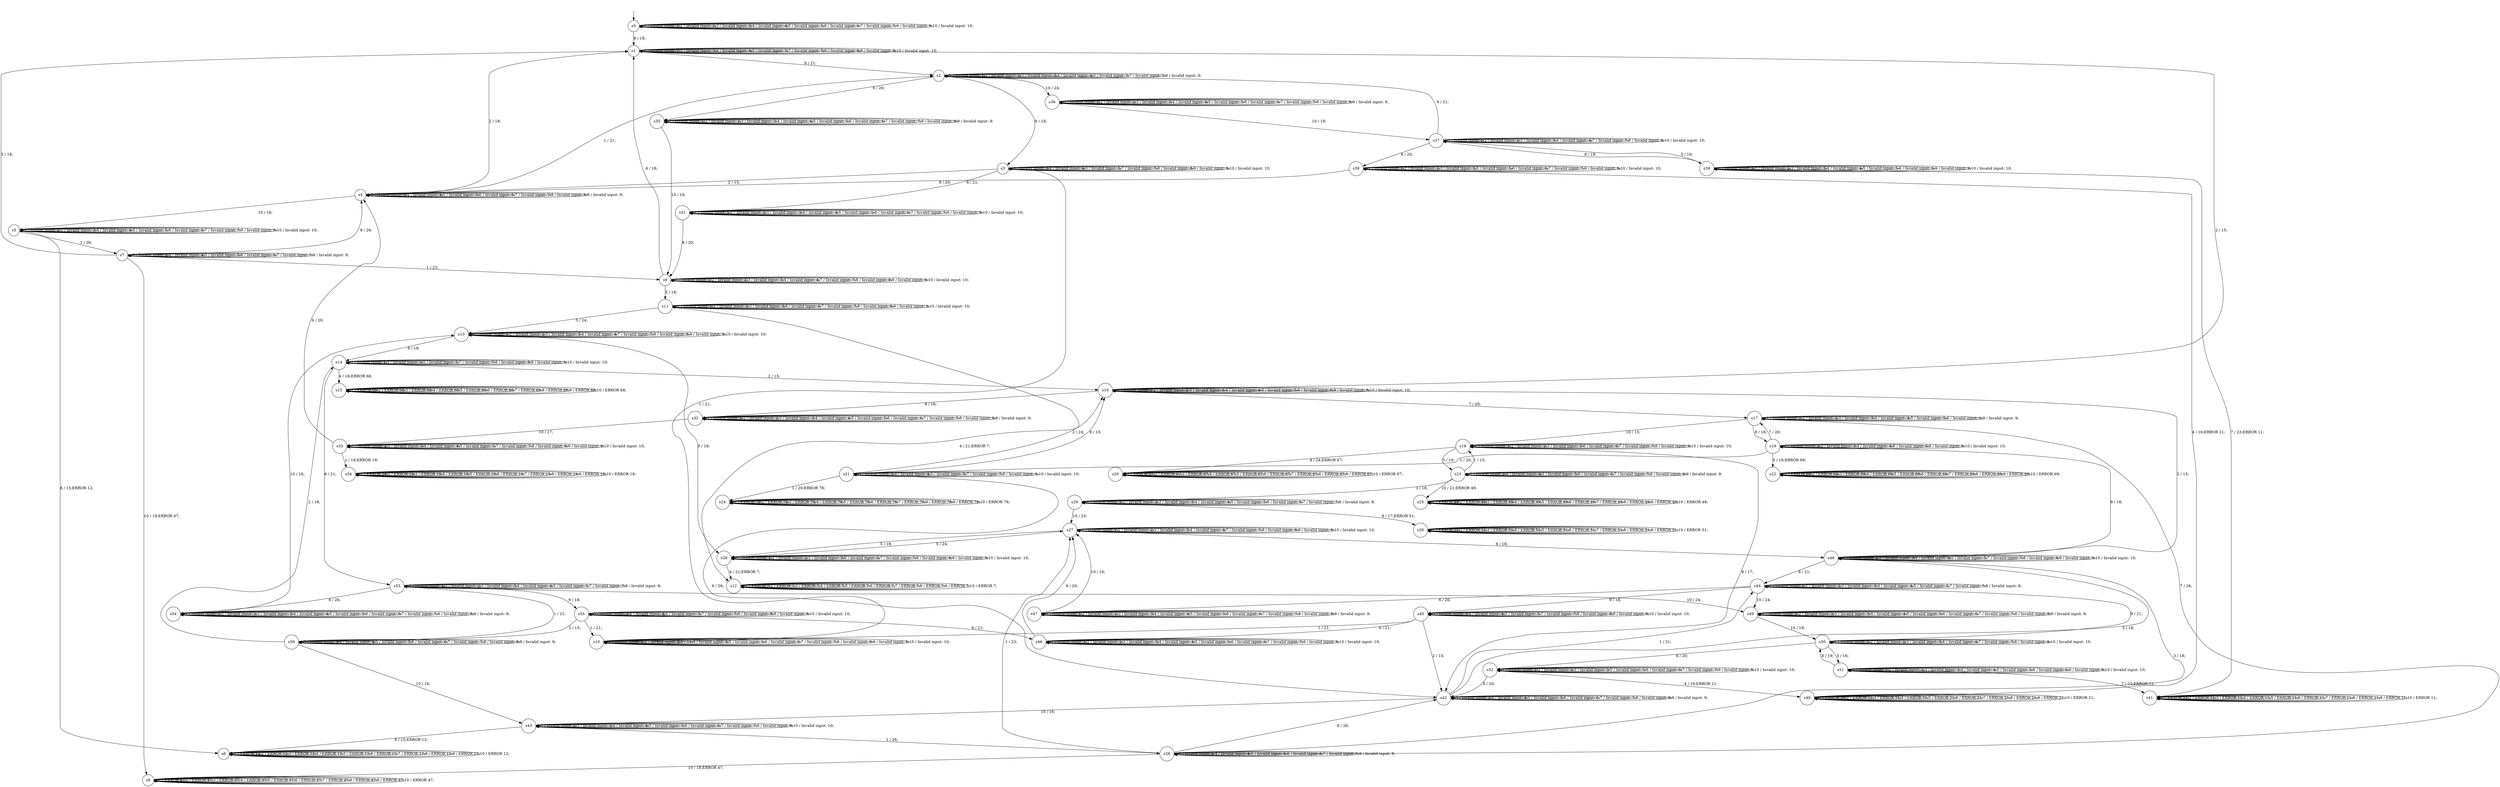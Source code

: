 digraph g {
__start0 [label="" shape="none"];

	s0 [shape="circle" label="s0"];
	s1 [shape="circle" label="s1"];
	s2 [shape="circle" label="s2"];
	s3 [shape="circle" label="s3"];
	s4 [shape="circle" label="s4"];
	s5 [shape="circle" label="s5"];
	s6 [shape="circle" label="s6"];
	s7 [shape="circle" label="s7"];
	s8 [shape="circle" label="s8"];
	s9 [shape="circle" label="s9"];
	s10 [shape="circle" label="s10"];
	s11 [shape="circle" label="s11"];
	s12 [shape="circle" label="s12"];
	s13 [shape="circle" label="s13"];
	s14 [shape="circle" label="s14"];
	s15 [shape="circle" label="s15"];
	s16 [shape="circle" label="s16"];
	s17 [shape="circle" label="s17"];
	s18 [shape="circle" label="s18"];
	s19 [shape="circle" label="s19"];
	s20 [shape="circle" label="s20"];
	s21 [shape="circle" label="s21"];
	s22 [shape="circle" label="s22"];
	s23 [shape="circle" label="s23"];
	s24 [shape="circle" label="s24"];
	s25 [shape="circle" label="s25"];
	s26 [shape="circle" label="s26"];
	s27 [shape="circle" label="s27"];
	s28 [shape="circle" label="s28"];
	s29 [shape="circle" label="s29"];
	s30 [shape="circle" label="s30"];
	s31 [shape="circle" label="s31"];
	s32 [shape="circle" label="s32"];
	s33 [shape="circle" label="s33"];
	s34 [shape="circle" label="s34"];
	s35 [shape="circle" label="s35"];
	s36 [shape="circle" label="s36"];
	s37 [shape="circle" label="s37"];
	s38 [shape="circle" label="s38"];
	s39 [shape="circle" label="s39"];
	s40 [shape="circle" label="s40"];
	s41 [shape="circle" label="s41"];
	s42 [shape="circle" label="s42"];
	s43 [shape="circle" label="s43"];
	s44 [shape="circle" label="s44"];
	s45 [shape="circle" label="s45"];
	s46 [shape="circle" label="s46"];
	s47 [shape="circle" label="s47"];
	s48 [shape="circle" label="s48"];
	s49 [shape="circle" label="s49"];
	s50 [shape="circle" label="s50"];
	s51 [shape="circle" label="s51"];
	s52 [shape="circle" label="s52"];
	s53 [shape="circle" label="s53"];
	s54 [shape="circle" label="s54"];
	s55 [shape="circle" label="s55"];
	s56 [shape="circle" label="s56"];
	s0 -> s0 [label="1 / Invalid input: 1;"];
	s0 -> s0 [label="2 / Invalid input: 2;"];
	s0 -> s0 [label="3 / Invalid input: 3;"];
	s0 -> s0 [label="4 / Invalid input: 4;"];
	s0 -> s0 [label="5 / Invalid input: 5;"];
	s0 -> s0 [label="6 / Invalid input: 6;"];
	s0 -> s0 [label="7 / Invalid input: 7;"];
	s0 -> s1 [label="8 / 18;"];
	s0 -> s0 [label="9 / Invalid input: 9;"];
	s0 -> s0 [label="10 / Invalid input: 10;"];
	s1 -> s1 [label="1 / Invalid input: 1;"];
	s1 -> s16 [label="2 / 15;"];
	s1 -> s1 [label="3 / Invalid input: 3;"];
	s1 -> s1 [label="4 / Invalid input: 4;"];
	s1 -> s1 [label="5 / Invalid input: 5;"];
	s1 -> s2 [label="6 / 21;"];
	s1 -> s1 [label="7 / Invalid input: 7;"];
	s1 -> s1 [label="8 / Invalid input: 8;"];
	s1 -> s1 [label="9 / Invalid input: 9;"];
	s1 -> s1 [label="10 / Invalid input: 10;"];
	s2 -> s2 [label="1 / Invalid input: 1;"];
	s2 -> s2 [label="2 / Invalid input: 2;"];
	s2 -> s2 [label="3 / Invalid input: 3;"];
	s2 -> s2 [label="4 / Invalid input: 4;"];
	s2 -> s2 [label="5 / Invalid input: 5;"];
	s2 -> s35 [label="6 / 26;"];
	s2 -> s2 [label="7 / Invalid input: 7;"];
	s2 -> s2 [label="8 / Invalid input: 8;"];
	s2 -> s3 [label="9 / 18;"];
	s2 -> s36 [label="10 / 24;"];
	s3 -> s10 [label="1 / 21;"];
	s3 -> s4 [label="2 / 15;"];
	s3 -> s3 [label="3 / Invalid input: 3;"];
	s3 -> s3 [label="4 / Invalid input: 4;"];
	s3 -> s3 [label="5 / Invalid input: 5;"];
	s3 -> s31 [label="6 / 21;"];
	s3 -> s3 [label="7 / Invalid input: 7;"];
	s3 -> s3 [label="8 / Invalid input: 8;"];
	s3 -> s3 [label="9 / Invalid input: 9;"];
	s3 -> s3 [label="10 / Invalid input: 10;"];
	s4 -> s2 [label="1 / 21;"];
	s4 -> s1 [label="2 / 18;"];
	s4 -> s4 [label="3 / Invalid input: 3;"];
	s4 -> s4 [label="4 / Invalid input: 4;"];
	s4 -> s4 [label="5 / Invalid input: 5;"];
	s4 -> s4 [label="6 / Invalid input: 6;"];
	s4 -> s4 [label="7 / Invalid input: 7;"];
	s4 -> s4 [label="8 / Invalid input: 8;"];
	s4 -> s4 [label="9 / Invalid input: 9;"];
	s4 -> s5 [label="10 / 16;"];
	s5 -> s7 [label="1 / 26;"];
	s5 -> s5 [label="2 / Invalid input: 2;"];
	s5 -> s5 [label="3 / Invalid input: 3;"];
	s5 -> s5 [label="4 / Invalid input: 4;"];
	s5 -> s5 [label="5 / Invalid input: 5;"];
	s5 -> s5 [label="6 / Invalid input: 6;"];
	s5 -> s5 [label="7 / Invalid input: 7;"];
	s5 -> s6 [label="8 / 15;ERROR 12;"];
	s5 -> s5 [label="9 / Invalid input: 9;"];
	s5 -> s5 [label="10 / Invalid input: 10;"];
	s6 -> s6 [label="1 / ERROR 12;"];
	s6 -> s6 [label="2 / ERROR 12;"];
	s6 -> s6 [label="3 / ERROR 12;"];
	s6 -> s6 [label="4 / ERROR 12;"];
	s6 -> s6 [label="5 / ERROR 12;"];
	s6 -> s6 [label="6 / ERROR 12;"];
	s6 -> s6 [label="7 / ERROR 12;"];
	s6 -> s6 [label="8 / ERROR 12;"];
	s6 -> s6 [label="9 / ERROR 12;"];
	s6 -> s6 [label="10 / ERROR 12;"];
	s7 -> s9 [label="1 / 23;"];
	s7 -> s7 [label="2 / Invalid input: 2;"];
	s7 -> s1 [label="3 / 18;"];
	s7 -> s7 [label="4 / Invalid input: 4;"];
	s7 -> s7 [label="5 / Invalid input: 5;"];
	s7 -> s7 [label="6 / Invalid input: 6;"];
	s7 -> s7 [label="7 / Invalid input: 7;"];
	s7 -> s4 [label="8 / 26;"];
	s7 -> s7 [label="9 / Invalid input: 9;"];
	s7 -> s8 [label="10 / 18;ERROR 47;"];
	s8 -> s8 [label="1 / ERROR 47;"];
	s8 -> s8 [label="2 / ERROR 47;"];
	s8 -> s8 [label="3 / ERROR 47;"];
	s8 -> s8 [label="4 / ERROR 47;"];
	s8 -> s8 [label="5 / ERROR 47;"];
	s8 -> s8 [label="6 / ERROR 47;"];
	s8 -> s8 [label="7 / ERROR 47;"];
	s8 -> s8 [label="8 / ERROR 47;"];
	s8 -> s8 [label="9 / ERROR 47;"];
	s8 -> s8 [label="10 / ERROR 47;"];
	s9 -> s9 [label="1 / Invalid input: 1;"];
	s9 -> s9 [label="2 / Invalid input: 2;"];
	s9 -> s9 [label="3 / Invalid input: 3;"];
	s9 -> s9 [label="4 / Invalid input: 4;"];
	s9 -> s11 [label="5 / 18;"];
	s9 -> s1 [label="6 / 18;"];
	s9 -> s9 [label="7 / Invalid input: 7;"];
	s9 -> s9 [label="8 / Invalid input: 8;"];
	s9 -> s9 [label="9 / Invalid input: 9;"];
	s9 -> s9 [label="10 / Invalid input: 10;"];
	s10 -> s10 [label="1 / Invalid input: 1;"];
	s10 -> s10 [label="2 / Invalid input: 2;"];
	s10 -> s10 [label="3 / 21;"];
	s10 -> s10 [label="4 / Invalid input: 4;"];
	s10 -> s10 [label="5 / Invalid input: 5;"];
	s10 -> s10 [label="6 / Invalid input: 6;"];
	s10 -> s10 [label="7 / Invalid input: 7;"];
	s10 -> s10 [label="8 / Invalid input: 8;"];
	s10 -> s10 [label="9 / Invalid input: 9;"];
	s10 -> s10 [label="10 / Invalid input: 10;"];
	s11 -> s11 [label="1 / Invalid input: 1;"];
	s11 -> s11 [label="2 / Invalid input: 2;"];
	s11 -> s11 [label="3 / Invalid input: 3;"];
	s11 -> s12 [label="4 / 21;ERROR 7;"];
	s11 -> s13 [label="5 / 24;"];
	s11 -> s11 [label="6 / Invalid input: 6;"];
	s11 -> s11 [label="7 / Invalid input: 7;"];
	s11 -> s11 [label="8 / Invalid input: 8;"];
	s11 -> s11 [label="9 / Invalid input: 9;"];
	s11 -> s11 [label="10 / Invalid input: 10;"];
	s12 -> s12 [label="1 / ERROR 7;"];
	s12 -> s12 [label="2 / ERROR 7;"];
	s12 -> s12 [label="3 / ERROR 7;"];
	s12 -> s12 [label="4 / ERROR 7;"];
	s12 -> s12 [label="5 / ERROR 7;"];
	s12 -> s12 [label="6 / ERROR 7;"];
	s12 -> s12 [label="7 / ERROR 7;"];
	s12 -> s12 [label="8 / ERROR 7;"];
	s12 -> s12 [label="9 / ERROR 7;"];
	s12 -> s12 [label="10 / ERROR 7;"];
	s13 -> s13 [label="1 / Invalid input: 1;"];
	s13 -> s13 [label="2 / Invalid input: 2;"];
	s13 -> s13 [label="3 / Invalid input: 3;"];
	s13 -> s13 [label="4 / Invalid input: 4;"];
	s13 -> s28 [label="5 / 18;"];
	s13 -> s14 [label="6 / 18;"];
	s13 -> s13 [label="7 / Invalid input: 7;"];
	s13 -> s13 [label="8 / Invalid input: 8;"];
	s13 -> s13 [label="9 / Invalid input: 9;"];
	s13 -> s13 [label="10 / Invalid input: 10;"];
	s14 -> s14 [label="1 / Invalid input: 1;"];
	s14 -> s16 [label="2 / 15;"];
	s14 -> s14 [label="3 / Invalid input: 3;"];
	s14 -> s15 [label="4 / 16;ERROR 68;"];
	s14 -> s14 [label="5 / Invalid input: 5;"];
	s14 -> s53 [label="6 / 21;"];
	s14 -> s14 [label="7 / Invalid input: 7;"];
	s14 -> s14 [label="8 / Invalid input: 8;"];
	s14 -> s14 [label="9 / Invalid input: 9;"];
	s14 -> s14 [label="10 / Invalid input: 10;"];
	s15 -> s15 [label="1 / ERROR 68;"];
	s15 -> s15 [label="2 / ERROR 68;"];
	s15 -> s15 [label="3 / ERROR 68;"];
	s15 -> s15 [label="4 / ERROR 68;"];
	s15 -> s15 [label="5 / ERROR 68;"];
	s15 -> s15 [label="6 / ERROR 68;"];
	s15 -> s15 [label="7 / ERROR 68;"];
	s15 -> s15 [label="8 / ERROR 68;"];
	s15 -> s15 [label="9 / ERROR 68;"];
	s15 -> s15 [label="10 / ERROR 68;"];
	s16 -> s16 [label="1 / Invalid input: 1;"];
	s16 -> s16 [label="2 / Invalid input: 2;"];
	s16 -> s16 [label="3 / Invalid input: 3;"];
	s16 -> s16 [label="4 / Invalid input: 4;"];
	s16 -> s16 [label="5 / Invalid input: 5;"];
	s16 -> s16 [label="6 / Invalid input: 6;"];
	s16 -> s17 [label="7 / 20;"];
	s16 -> s16 [label="8 / Invalid input: 8;"];
	s16 -> s32 [label="9 / 16;"];
	s16 -> s16 [label="10 / Invalid input: 10;"];
	s17 -> s17 [label="1 / Invalid input: 1;"];
	s17 -> s17 [label="2 / Invalid input: 2;"];
	s17 -> s17 [label="3 / Invalid input: 3;"];
	s17 -> s17 [label="4 / Invalid input: 4;"];
	s17 -> s17 [label="5 / Invalid input: 5;"];
	s17 -> s17 [label="6 / Invalid input: 6;"];
	s17 -> s26 [label="7 / 26;"];
	s17 -> s19 [label="8 / 18;"];
	s17 -> s17 [label="9 / Invalid input: 9;"];
	s17 -> s18 [label="10 / 15;"];
	s18 -> s18 [label="1 / Invalid input: 1;"];
	s18 -> s18 [label="2 / Invalid input: 2;"];
	s18 -> s18 [label="3 / Invalid input: 3;"];
	s18 -> s20 [label="4 / 24;ERROR 67;"];
	s18 -> s23 [label="5 / 19;"];
	s18 -> s18 [label="6 / Invalid input: 6;"];
	s18 -> s18 [label="7 / Invalid input: 7;"];
	s18 -> s42 [label="8 / 17;"];
	s18 -> s18 [label="9 / Invalid input: 9;"];
	s18 -> s18 [label="10 / Invalid input: 10;"];
	s19 -> s21 [label="1 / 20;"];
	s19 -> s19 [label="2 / Invalid input: 2;"];
	s19 -> s19 [label="3 / Invalid input: 3;"];
	s19 -> s19 [label="4 / Invalid input: 4;"];
	s19 -> s22 [label="5 / 16;ERROR 69;"];
	s19 -> s19 [label="6 / Invalid input: 6;"];
	s19 -> s17 [label="7 / 20;"];
	s19 -> s19 [label="8 / Invalid input: 8;"];
	s19 -> s48 [label="9 / 18;"];
	s19 -> s19 [label="10 / Invalid input: 10;"];
	s20 -> s20 [label="1 / ERROR 67;"];
	s20 -> s20 [label="2 / ERROR 67;"];
	s20 -> s20 [label="3 / ERROR 67;"];
	s20 -> s20 [label="4 / ERROR 67;"];
	s20 -> s20 [label="5 / ERROR 67;"];
	s20 -> s20 [label="6 / ERROR 67;"];
	s20 -> s20 [label="7 / ERROR 67;"];
	s20 -> s20 [label="8 / ERROR 67;"];
	s20 -> s20 [label="9 / ERROR 67;"];
	s20 -> s20 [label="10 / ERROR 67;"];
	s21 -> s24 [label="1 / 20;ERROR 78;"];
	s21 -> s16 [label="2 / 24;"];
	s21 -> s21 [label="3 / Invalid input: 3;"];
	s21 -> s21 [label="4 / Invalid input: 4;"];
	s21 -> s21 [label="5 / Invalid input: 5;"];
	s21 -> s42 [label="6 / 26;"];
	s21 -> s21 [label="7 / Invalid input: 7;"];
	s21 -> s16 [label="8 / 15;"];
	s21 -> s21 [label="9 / Invalid input: 9;"];
	s21 -> s21 [label="10 / Invalid input: 10;"];
	s22 -> s22 [label="1 / ERROR 69;"];
	s22 -> s22 [label="2 / ERROR 69;"];
	s22 -> s22 [label="3 / ERROR 69;"];
	s22 -> s22 [label="4 / ERROR 69;"];
	s22 -> s22 [label="5 / ERROR 69;"];
	s22 -> s22 [label="6 / ERROR 69;"];
	s22 -> s22 [label="7 / ERROR 69;"];
	s22 -> s22 [label="8 / ERROR 69;"];
	s22 -> s22 [label="9 / ERROR 69;"];
	s22 -> s22 [label="10 / ERROR 69;"];
	s23 -> s18 [label="1 / 15;"];
	s23 -> s23 [label="2 / Invalid input: 2;"];
	s23 -> s29 [label="3 / 18;"];
	s23 -> s23 [label="4 / Invalid input: 4;"];
	s23 -> s23 [label="5 / Invalid input: 5;"];
	s23 -> s23 [label="6 / Invalid input: 6;"];
	s23 -> s23 [label="7 / Invalid input: 7;"];
	s23 -> s23 [label="8 / Invalid input: 8;"];
	s23 -> s23 [label="9 / Invalid input: 9;"];
	s23 -> s25 [label="10 / 21;ERROR 49;"];
	s24 -> s24 [label="1 / ERROR 78;"];
	s24 -> s24 [label="2 / ERROR 78;"];
	s24 -> s24 [label="3 / ERROR 78;"];
	s24 -> s24 [label="4 / ERROR 78;"];
	s24 -> s24 [label="5 / ERROR 78;"];
	s24 -> s24 [label="6 / ERROR 78;"];
	s24 -> s24 [label="7 / ERROR 78;"];
	s24 -> s24 [label="8 / ERROR 78;"];
	s24 -> s24 [label="9 / ERROR 78;"];
	s24 -> s24 [label="10 / ERROR 78;"];
	s25 -> s25 [label="1 / ERROR 49;"];
	s25 -> s25 [label="2 / ERROR 49;"];
	s25 -> s25 [label="3 / ERROR 49;"];
	s25 -> s25 [label="4 / ERROR 49;"];
	s25 -> s25 [label="5 / ERROR 49;"];
	s25 -> s25 [label="6 / ERROR 49;"];
	s25 -> s25 [label="7 / ERROR 49;"];
	s25 -> s25 [label="8 / ERROR 49;"];
	s25 -> s25 [label="9 / ERROR 49;"];
	s25 -> s25 [label="10 / ERROR 49;"];
	s26 -> s27 [label="1 / 23;"];
	s26 -> s26 [label="2 / Invalid input: 2;"];
	s26 -> s48 [label="3 / 18;"];
	s26 -> s26 [label="4 / Invalid input: 4;"];
	s26 -> s26 [label="5 / Invalid input: 5;"];
	s26 -> s26 [label="6 / Invalid input: 6;"];
	s26 -> s26 [label="7 / Invalid input: 7;"];
	s26 -> s42 [label="8 / 26;"];
	s26 -> s26 [label="9 / Invalid input: 9;"];
	s26 -> s8 [label="10 / 18;ERROR 47;"];
	s27 -> s27 [label="1 / Invalid input: 1;"];
	s27 -> s27 [label="2 / Invalid input: 2;"];
	s27 -> s27 [label="3 / Invalid input: 3;"];
	s27 -> s27 [label="4 / Invalid input: 4;"];
	s27 -> s28 [label="5 / 18;"];
	s27 -> s48 [label="6 / 18;"];
	s27 -> s27 [label="7 / Invalid input: 7;"];
	s27 -> s27 [label="8 / Invalid input: 8;"];
	s27 -> s27 [label="9 / Invalid input: 9;"];
	s27 -> s27 [label="10 / Invalid input: 10;"];
	s28 -> s28 [label="1 / Invalid input: 1;"];
	s28 -> s28 [label="2 / Invalid input: 2;"];
	s28 -> s28 [label="3 / Invalid input: 3;"];
	s28 -> s12 [label="4 / 21;ERROR 7;"];
	s28 -> s27 [label="5 / 24;"];
	s28 -> s28 [label="6 / Invalid input: 6;"];
	s28 -> s28 [label="7 / Invalid input: 7;"];
	s28 -> s28 [label="8 / Invalid input: 8;"];
	s28 -> s28 [label="9 / Invalid input: 9;"];
	s28 -> s28 [label="10 / Invalid input: 10;"];
	s29 -> s29 [label="1 / Invalid input: 1;"];
	s29 -> s29 [label="2 / Invalid input: 2;"];
	s29 -> s29 [label="3 / Invalid input: 3;"];
	s29 -> s29 [label="4 / Invalid input: 4;"];
	s29 -> s29 [label="5 / Invalid input: 5;"];
	s29 -> s29 [label="6 / Invalid input: 6;"];
	s29 -> s29 [label="7 / Invalid input: 7;"];
	s29 -> s29 [label="8 / Invalid input: 8;"];
	s29 -> s30 [label="9 / 17;ERROR 51;"];
	s29 -> s27 [label="10 / 23;"];
	s30 -> s30 [label="1 / ERROR 51;"];
	s30 -> s30 [label="2 / ERROR 51;"];
	s30 -> s30 [label="3 / ERROR 51;"];
	s30 -> s30 [label="4 / ERROR 51;"];
	s30 -> s30 [label="5 / ERROR 51;"];
	s30 -> s30 [label="6 / ERROR 51;"];
	s30 -> s30 [label="7 / ERROR 51;"];
	s30 -> s30 [label="8 / ERROR 51;"];
	s30 -> s30 [label="9 / ERROR 51;"];
	s30 -> s30 [label="10 / ERROR 51;"];
	s31 -> s31 [label="1 / Invalid input: 1;"];
	s31 -> s31 [label="2 / Invalid input: 2;"];
	s31 -> s31 [label="3 / Invalid input: 3;"];
	s31 -> s31 [label="4 / Invalid input: 4;"];
	s31 -> s31 [label="5 / Invalid input: 5;"];
	s31 -> s31 [label="6 / Invalid input: 6;"];
	s31 -> s31 [label="7 / Invalid input: 7;"];
	s31 -> s9 [label="8 / 20;"];
	s31 -> s31 [label="9 / Invalid input: 9;"];
	s31 -> s31 [label="10 / Invalid input: 10;"];
	s32 -> s32 [label="1 / Invalid input: 1;"];
	s32 -> s32 [label="2 / Invalid input: 2;"];
	s32 -> s32 [label="3 / Invalid input: 3;"];
	s32 -> s32 [label="4 / Invalid input: 4;"];
	s32 -> s32 [label="5 / Invalid input: 5;"];
	s32 -> s32 [label="6 / Invalid input: 6;"];
	s32 -> s32 [label="7 / Invalid input: 7;"];
	s32 -> s32 [label="8 / Invalid input: 8;"];
	s32 -> s32 [label="9 / Invalid input: 9;"];
	s32 -> s33 [label="10 / 17;"];
	s33 -> s34 [label="1 / 18;ERROR 19;"];
	s33 -> s33 [label="2 / Invalid input: 2;"];
	s33 -> s33 [label="3 / Invalid input: 3;"];
	s33 -> s33 [label="4 / Invalid input: 4;"];
	s33 -> s33 [label="5 / Invalid input: 5;"];
	s33 -> s4 [label="6 / 20;"];
	s33 -> s33 [label="7 / Invalid input: 7;"];
	s33 -> s33 [label="8 / Invalid input: 8;"];
	s33 -> s33 [label="9 / Invalid input: 9;"];
	s33 -> s33 [label="10 / Invalid input: 10;"];
	s34 -> s34 [label="1 / ERROR 19;"];
	s34 -> s34 [label="2 / ERROR 19;"];
	s34 -> s34 [label="3 / ERROR 19;"];
	s34 -> s34 [label="4 / ERROR 19;"];
	s34 -> s34 [label="5 / ERROR 19;"];
	s34 -> s34 [label="6 / ERROR 19;"];
	s34 -> s34 [label="7 / ERROR 19;"];
	s34 -> s34 [label="8 / ERROR 19;"];
	s34 -> s34 [label="9 / ERROR 19;"];
	s34 -> s34 [label="10 / ERROR 19;"];
	s35 -> s35 [label="1 / Invalid input: 1;"];
	s35 -> s35 [label="2 / Invalid input: 2;"];
	s35 -> s35 [label="3 / Invalid input: 3;"];
	s35 -> s35 [label="4 / Invalid input: 4;"];
	s35 -> s35 [label="5 / Invalid input: 5;"];
	s35 -> s35 [label="6 / Invalid input: 6;"];
	s35 -> s35 [label="7 / Invalid input: 7;"];
	s35 -> s35 [label="8 / Invalid input: 8;"];
	s35 -> s35 [label="9 / Invalid input: 9;"];
	s35 -> s9 [label="10 / 16;"];
	s36 -> s36 [label="1 / Invalid input: 1;"];
	s36 -> s36 [label="2 / Invalid input: 2;"];
	s36 -> s36 [label="3 / Invalid input: 3;"];
	s36 -> s36 [label="4 / Invalid input: 4;"];
	s36 -> s36 [label="5 / Invalid input: 5;"];
	s36 -> s36 [label="6 / Invalid input: 6;"];
	s36 -> s36 [label="7 / Invalid input: 7;"];
	s36 -> s36 [label="8 / Invalid input: 8;"];
	s36 -> s36 [label="9 / Invalid input: 9;"];
	s36 -> s37 [label="10 / 19;"];
	s37 -> s37 [label="1 / Invalid input: 1;"];
	s37 -> s37 [label="2 / Invalid input: 2;"];
	s37 -> s37 [label="3 / Invalid input: 3;"];
	s37 -> s37 [label="4 / Invalid input: 4;"];
	s37 -> s39 [label="5 / 16;"];
	s37 -> s38 [label="6 / 20;"];
	s37 -> s37 [label="7 / Invalid input: 7;"];
	s37 -> s37 [label="8 / Invalid input: 8;"];
	s37 -> s2 [label="9 / 21;"];
	s37 -> s37 [label="10 / Invalid input: 10;"];
	s38 -> s38 [label="1 / Invalid input: 1;"];
	s38 -> s38 [label="2 / Invalid input: 2;"];
	s38 -> s38 [label="3 / Invalid input: 3;"];
	s38 -> s40 [label="4 / 16;ERROR 21;"];
	s38 -> s38 [label="5 / Invalid input: 5;"];
	s38 -> s38 [label="6 / Invalid input: 6;"];
	s38 -> s38 [label="7 / Invalid input: 7;"];
	s38 -> s4 [label="8 / 20;"];
	s38 -> s38 [label="9 / Invalid input: 9;"];
	s38 -> s38 [label="10 / Invalid input: 10;"];
	s39 -> s39 [label="1 / Invalid input: 1;"];
	s39 -> s39 [label="2 / Invalid input: 2;"];
	s39 -> s39 [label="3 / Invalid input: 3;"];
	s39 -> s39 [label="4 / Invalid input: 4;"];
	s39 -> s39 [label="5 / Invalid input: 5;"];
	s39 -> s39 [label="6 / Invalid input: 6;"];
	s39 -> s41 [label="7 / 23;ERROR 11;"];
	s39 -> s37 [label="8 / 19;"];
	s39 -> s39 [label="9 / Invalid input: 9;"];
	s39 -> s39 [label="10 / Invalid input: 10;"];
	s40 -> s40 [label="1 / ERROR 21;"];
	s40 -> s40 [label="2 / ERROR 21;"];
	s40 -> s40 [label="3 / ERROR 21;"];
	s40 -> s40 [label="4 / ERROR 21;"];
	s40 -> s40 [label="5 / ERROR 21;"];
	s40 -> s40 [label="6 / ERROR 21;"];
	s40 -> s40 [label="7 / ERROR 21;"];
	s40 -> s40 [label="8 / ERROR 21;"];
	s40 -> s40 [label="9 / ERROR 21;"];
	s40 -> s40 [label="10 / ERROR 21;"];
	s41 -> s41 [label="1 / ERROR 11;"];
	s41 -> s41 [label="2 / ERROR 11;"];
	s41 -> s41 [label="3 / ERROR 11;"];
	s41 -> s41 [label="4 / ERROR 11;"];
	s41 -> s41 [label="5 / ERROR 11;"];
	s41 -> s41 [label="6 / ERROR 11;"];
	s41 -> s41 [label="7 / ERROR 11;"];
	s41 -> s41 [label="8 / ERROR 11;"];
	s41 -> s41 [label="9 / ERROR 11;"];
	s41 -> s41 [label="10 / ERROR 11;"];
	s42 -> s44 [label="1 / 21;"];
	s42 -> s48 [label="2 / 18;"];
	s42 -> s42 [label="3 / Invalid input: 3;"];
	s42 -> s42 [label="4 / Invalid input: 4;"];
	s42 -> s42 [label="5 / Invalid input: 5;"];
	s42 -> s42 [label="6 / Invalid input: 6;"];
	s42 -> s42 [label="7 / Invalid input: 7;"];
	s42 -> s42 [label="8 / Invalid input: 8;"];
	s42 -> s42 [label="9 / Invalid input: 9;"];
	s42 -> s43 [label="10 / 16;"];
	s43 -> s26 [label="1 / 26;"];
	s43 -> s43 [label="2 / Invalid input: 2;"];
	s43 -> s43 [label="3 / Invalid input: 3;"];
	s43 -> s43 [label="4 / Invalid input: 4;"];
	s43 -> s43 [label="5 / Invalid input: 5;"];
	s43 -> s43 [label="6 / Invalid input: 6;"];
	s43 -> s43 [label="7 / Invalid input: 7;"];
	s43 -> s6 [label="8 / 15;ERROR 12;"];
	s43 -> s43 [label="9 / Invalid input: 9;"];
	s43 -> s43 [label="10 / Invalid input: 10;"];
	s44 -> s44 [label="1 / Invalid input: 1;"];
	s44 -> s44 [label="2 / Invalid input: 2;"];
	s44 -> s44 [label="3 / Invalid input: 3;"];
	s44 -> s44 [label="4 / Invalid input: 4;"];
	s44 -> s44 [label="5 / Invalid input: 5;"];
	s44 -> s47 [label="6 / 26;"];
	s44 -> s44 [label="7 / Invalid input: 7;"];
	s44 -> s44 [label="8 / Invalid input: 8;"];
	s44 -> s45 [label="9 / 18;"];
	s44 -> s49 [label="10 / 24;"];
	s45 -> s10 [label="1 / 21;"];
	s45 -> s42 [label="2 / 15;"];
	s45 -> s45 [label="3 / Invalid input: 3;"];
	s45 -> s45 [label="4 / Invalid input: 4;"];
	s45 -> s45 [label="5 / Invalid input: 5;"];
	s45 -> s46 [label="6 / 21;"];
	s45 -> s45 [label="7 / Invalid input: 7;"];
	s45 -> s45 [label="8 / Invalid input: 8;"];
	s45 -> s45 [label="9 / Invalid input: 9;"];
	s45 -> s45 [label="10 / Invalid input: 10;"];
	s46 -> s46 [label="1 / Invalid input: 1;"];
	s46 -> s46 [label="2 / Invalid input: 2;"];
	s46 -> s46 [label="3 / Invalid input: 3;"];
	s46 -> s46 [label="4 / Invalid input: 4;"];
	s46 -> s46 [label="5 / Invalid input: 5;"];
	s46 -> s46 [label="6 / Invalid input: 6;"];
	s46 -> s46 [label="7 / Invalid input: 7;"];
	s46 -> s27 [label="8 / 20;"];
	s46 -> s46 [label="9 / Invalid input: 9;"];
	s46 -> s46 [label="10 / Invalid input: 10;"];
	s47 -> s47 [label="1 / Invalid input: 1;"];
	s47 -> s47 [label="2 / Invalid input: 2;"];
	s47 -> s47 [label="3 / Invalid input: 3;"];
	s47 -> s47 [label="4 / Invalid input: 4;"];
	s47 -> s47 [label="5 / Invalid input: 5;"];
	s47 -> s47 [label="6 / Invalid input: 6;"];
	s47 -> s47 [label="7 / Invalid input: 7;"];
	s47 -> s47 [label="8 / Invalid input: 8;"];
	s47 -> s47 [label="9 / Invalid input: 9;"];
	s47 -> s27 [label="10 / 16;"];
	s48 -> s48 [label="1 / Invalid input: 1;"];
	s48 -> s16 [label="2 / 15;"];
	s48 -> s48 [label="3 / Invalid input: 3;"];
	s48 -> s48 [label="4 / Invalid input: 4;"];
	s48 -> s48 [label="5 / Invalid input: 5;"];
	s48 -> s44 [label="6 / 21;"];
	s48 -> s48 [label="7 / Invalid input: 7;"];
	s48 -> s48 [label="8 / Invalid input: 8;"];
	s48 -> s48 [label="9 / Invalid input: 9;"];
	s48 -> s48 [label="10 / Invalid input: 10;"];
	s49 -> s49 [label="1 / Invalid input: 1;"];
	s49 -> s49 [label="2 / Invalid input: 2;"];
	s49 -> s49 [label="3 / Invalid input: 3;"];
	s49 -> s49 [label="4 / Invalid input: 4;"];
	s49 -> s49 [label="5 / Invalid input: 5;"];
	s49 -> s49 [label="6 / Invalid input: 6;"];
	s49 -> s49 [label="7 / Invalid input: 7;"];
	s49 -> s49 [label="8 / Invalid input: 8;"];
	s49 -> s49 [label="9 / Invalid input: 9;"];
	s49 -> s50 [label="10 / 19;"];
	s50 -> s50 [label="1 / Invalid input: 1;"];
	s50 -> s50 [label="2 / Invalid input: 2;"];
	s50 -> s50 [label="3 / Invalid input: 3;"];
	s50 -> s50 [label="4 / Invalid input: 4;"];
	s50 -> s51 [label="5 / 16;"];
	s50 -> s52 [label="6 / 20;"];
	s50 -> s50 [label="7 / Invalid input: 7;"];
	s50 -> s50 [label="8 / Invalid input: 8;"];
	s50 -> s44 [label="9 / 21;"];
	s50 -> s50 [label="10 / Invalid input: 10;"];
	s51 -> s51 [label="1 / Invalid input: 1;"];
	s51 -> s51 [label="2 / Invalid input: 2;"];
	s51 -> s51 [label="3 / Invalid input: 3;"];
	s51 -> s51 [label="4 / Invalid input: 4;"];
	s51 -> s51 [label="5 / Invalid input: 5;"];
	s51 -> s51 [label="6 / Invalid input: 6;"];
	s51 -> s41 [label="7 / 23;ERROR 11;"];
	s51 -> s50 [label="8 / 19;"];
	s51 -> s51 [label="9 / Invalid input: 9;"];
	s51 -> s51 [label="10 / Invalid input: 10;"];
	s52 -> s52 [label="1 / Invalid input: 1;"];
	s52 -> s52 [label="2 / Invalid input: 2;"];
	s52 -> s52 [label="3 / Invalid input: 3;"];
	s52 -> s40 [label="4 / 16;ERROR 21;"];
	s52 -> s52 [label="5 / Invalid input: 5;"];
	s52 -> s52 [label="6 / Invalid input: 6;"];
	s52 -> s52 [label="7 / Invalid input: 7;"];
	s52 -> s42 [label="8 / 20;"];
	s52 -> s52 [label="9 / Invalid input: 9;"];
	s52 -> s52 [label="10 / Invalid input: 10;"];
	s53 -> s53 [label="1 / Invalid input: 1;"];
	s53 -> s53 [label="2 / Invalid input: 2;"];
	s53 -> s53 [label="3 / Invalid input: 3;"];
	s53 -> s53 [label="4 / Invalid input: 4;"];
	s53 -> s53 [label="5 / Invalid input: 5;"];
	s53 -> s54 [label="6 / 26;"];
	s53 -> s53 [label="7 / Invalid input: 7;"];
	s53 -> s53 [label="8 / Invalid input: 8;"];
	s53 -> s55 [label="9 / 18;"];
	s53 -> s49 [label="10 / 24;"];
	s54 -> s54 [label="1 / Invalid input: 1;"];
	s54 -> s54 [label="2 / Invalid input: 2;"];
	s54 -> s54 [label="3 / Invalid input: 3;"];
	s54 -> s54 [label="4 / Invalid input: 4;"];
	s54 -> s54 [label="5 / Invalid input: 5;"];
	s54 -> s54 [label="6 / Invalid input: 6;"];
	s54 -> s54 [label="7 / Invalid input: 7;"];
	s54 -> s54 [label="8 / Invalid input: 8;"];
	s54 -> s54 [label="9 / Invalid input: 9;"];
	s54 -> s13 [label="10 / 16;"];
	s55 -> s10 [label="1 / 21;"];
	s55 -> s56 [label="2 / 15;"];
	s55 -> s55 [label="3 / Invalid input: 3;"];
	s55 -> s55 [label="4 / Invalid input: 4;"];
	s55 -> s55 [label="5 / Invalid input: 5;"];
	s55 -> s46 [label="6 / 21;"];
	s55 -> s55 [label="7 / Invalid input: 7;"];
	s55 -> s55 [label="8 / Invalid input: 8;"];
	s55 -> s55 [label="9 / Invalid input: 9;"];
	s55 -> s55 [label="10 / Invalid input: 10;"];
	s56 -> s53 [label="1 / 21;"];
	s56 -> s14 [label="2 / 18;"];
	s56 -> s56 [label="3 / Invalid input: 3;"];
	s56 -> s56 [label="4 / Invalid input: 4;"];
	s56 -> s56 [label="5 / Invalid input: 5;"];
	s56 -> s56 [label="6 / Invalid input: 6;"];
	s56 -> s56 [label="7 / Invalid input: 7;"];
	s56 -> s56 [label="8 / Invalid input: 8;"];
	s56 -> s56 [label="9 / Invalid input: 9;"];
	s56 -> s43 [label="10 / 16;"];

__start0 -> s0;
}
